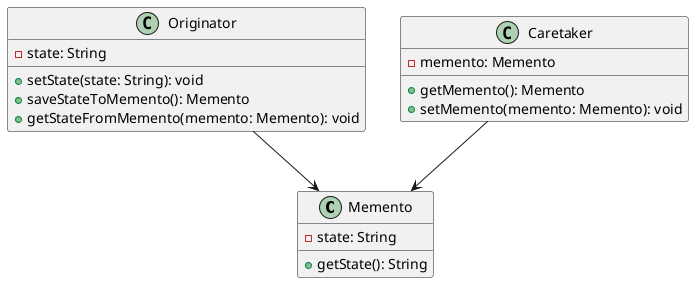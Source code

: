 @startuml
class Memento {
    - state: String
    + getState(): String
}

class Originator {
    - state: String
    + setState(state: String): void
    + saveStateToMemento(): Memento
    + getStateFromMemento(memento: Memento): void
}

class Caretaker {
    - memento: Memento
    + getMemento(): Memento
    + setMemento(memento: Memento): void
}
Originator --> Memento
Caretaker --> Memento
@enduml
